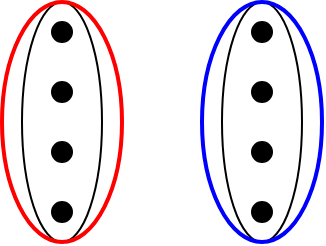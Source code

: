 <mxfile version="26.1.1">
  <diagram name="Page-1" id="72RMwLltuVNIHcj9yNdG">
    <mxGraphModel dx="1434" dy="479" grid="1" gridSize="10" guides="1" tooltips="1" connect="1" arrows="1" fold="1" page="1" pageScale="1" pageWidth="160" pageHeight="120" math="0" shadow="0">
      <root>
        <mxCell id="0" />
        <mxCell id="1" parent="0" />
        <mxCell id="PUOBx-IIWF3kP0wz5X65-34" value="" style="group" parent="1" vertex="1" connectable="0">
          <mxGeometry x="90" y="480" width="50" height="120" as="geometry" />
        </mxCell>
        <mxCell id="PUOBx-IIWF3kP0wz5X65-35" value="" style="ellipse;whiteSpace=wrap;html=1;fillColor=none;strokeWidth=1;" parent="PUOBx-IIWF3kP0wz5X65-34" vertex="1">
          <mxGeometry width="40" height="120" as="geometry" />
        </mxCell>
        <mxCell id="PUOBx-IIWF3kP0wz5X65-36" value="" style="ellipse;whiteSpace=wrap;html=1;fillColor=#000000;strokeColor=default;align=center;verticalAlign=middle;fontFamily=Helvetica;fontSize=12;fontColor=default;" parent="PUOBx-IIWF3kP0wz5X65-34" vertex="1">
          <mxGeometry x="15" y="70" width="10" height="10" as="geometry" />
        </mxCell>
        <mxCell id="PUOBx-IIWF3kP0wz5X65-37" value="" style="ellipse;whiteSpace=wrap;html=1;fillColor=#000000;strokeColor=default;align=center;verticalAlign=middle;fontFamily=Helvetica;fontSize=12;fontColor=default;" parent="PUOBx-IIWF3kP0wz5X65-34" vertex="1">
          <mxGeometry x="15" y="100" width="10" height="10" as="geometry" />
        </mxCell>
        <mxCell id="PUOBx-IIWF3kP0wz5X65-38" value="" style="ellipse;whiteSpace=wrap;html=1;fillColor=#000000;strokeColor=default;align=center;verticalAlign=middle;fontFamily=Helvetica;fontSize=12;fontColor=default;" parent="PUOBx-IIWF3kP0wz5X65-34" vertex="1">
          <mxGeometry x="15" y="10" width="10" height="10" as="geometry" />
        </mxCell>
        <mxCell id="PUOBx-IIWF3kP0wz5X65-39" value="" style="ellipse;whiteSpace=wrap;html=1;fillColor=#000000;strokeColor=default;align=center;verticalAlign=middle;fontFamily=Helvetica;fontSize=12;fontColor=default;" parent="PUOBx-IIWF3kP0wz5X65-34" vertex="1">
          <mxGeometry x="15" y="40" width="10" height="10" as="geometry" />
        </mxCell>
        <mxCell id="PUOBx-IIWF3kP0wz5X65-44" value="" style="ellipse;whiteSpace=wrap;html=1;fillColor=none;strokeWidth=1;" parent="1" vertex="1">
          <mxGeometry x="190" y="480" width="40" height="120" as="geometry" />
        </mxCell>
        <mxCell id="PUOBx-IIWF3kP0wz5X65-33" value="" style="ellipse;whiteSpace=wrap;html=1;fillColor=none;strokeColor=#FF0000;strokeWidth=2;" parent="1" vertex="1">
          <mxGeometry x="80" y="480" width="60" height="120" as="geometry" />
        </mxCell>
        <mxCell id="PUOBx-IIWF3kP0wz5X65-41" value="" style="ellipse;whiteSpace=wrap;html=1;fillColor=none;strokeColor=#0000FF;strokeWidth=2;" parent="1" vertex="1">
          <mxGeometry x="180" y="480" width="60" height="120" as="geometry" />
        </mxCell>
        <mxCell id="PUOBx-IIWF3kP0wz5X65-45" value="" style="ellipse;whiteSpace=wrap;html=1;fillColor=#000000;strokeColor=default;align=center;verticalAlign=middle;fontFamily=Helvetica;fontSize=12;fontColor=default;" parent="1" vertex="1">
          <mxGeometry x="205" y="550" width="10" height="10" as="geometry" />
        </mxCell>
        <mxCell id="PUOBx-IIWF3kP0wz5X65-46" value="" style="ellipse;whiteSpace=wrap;html=1;fillColor=#000000;strokeColor=default;align=center;verticalAlign=middle;fontFamily=Helvetica;fontSize=12;fontColor=default;" parent="1" vertex="1">
          <mxGeometry x="205" y="580" width="10" height="10" as="geometry" />
        </mxCell>
        <mxCell id="PUOBx-IIWF3kP0wz5X65-47" value="" style="ellipse;whiteSpace=wrap;html=1;fillColor=#000000;strokeColor=default;align=center;verticalAlign=middle;fontFamily=Helvetica;fontSize=12;fontColor=default;" parent="1" vertex="1">
          <mxGeometry x="205" y="490" width="10" height="10" as="geometry" />
        </mxCell>
        <mxCell id="PUOBx-IIWF3kP0wz5X65-48" value="" style="ellipse;whiteSpace=wrap;html=1;fillColor=#000000;strokeColor=default;align=center;verticalAlign=middle;fontFamily=Helvetica;fontSize=12;fontColor=default;" parent="1" vertex="1">
          <mxGeometry x="205" y="520" width="10" height="10" as="geometry" />
        </mxCell>
      </root>
    </mxGraphModel>
  </diagram>
</mxfile>
